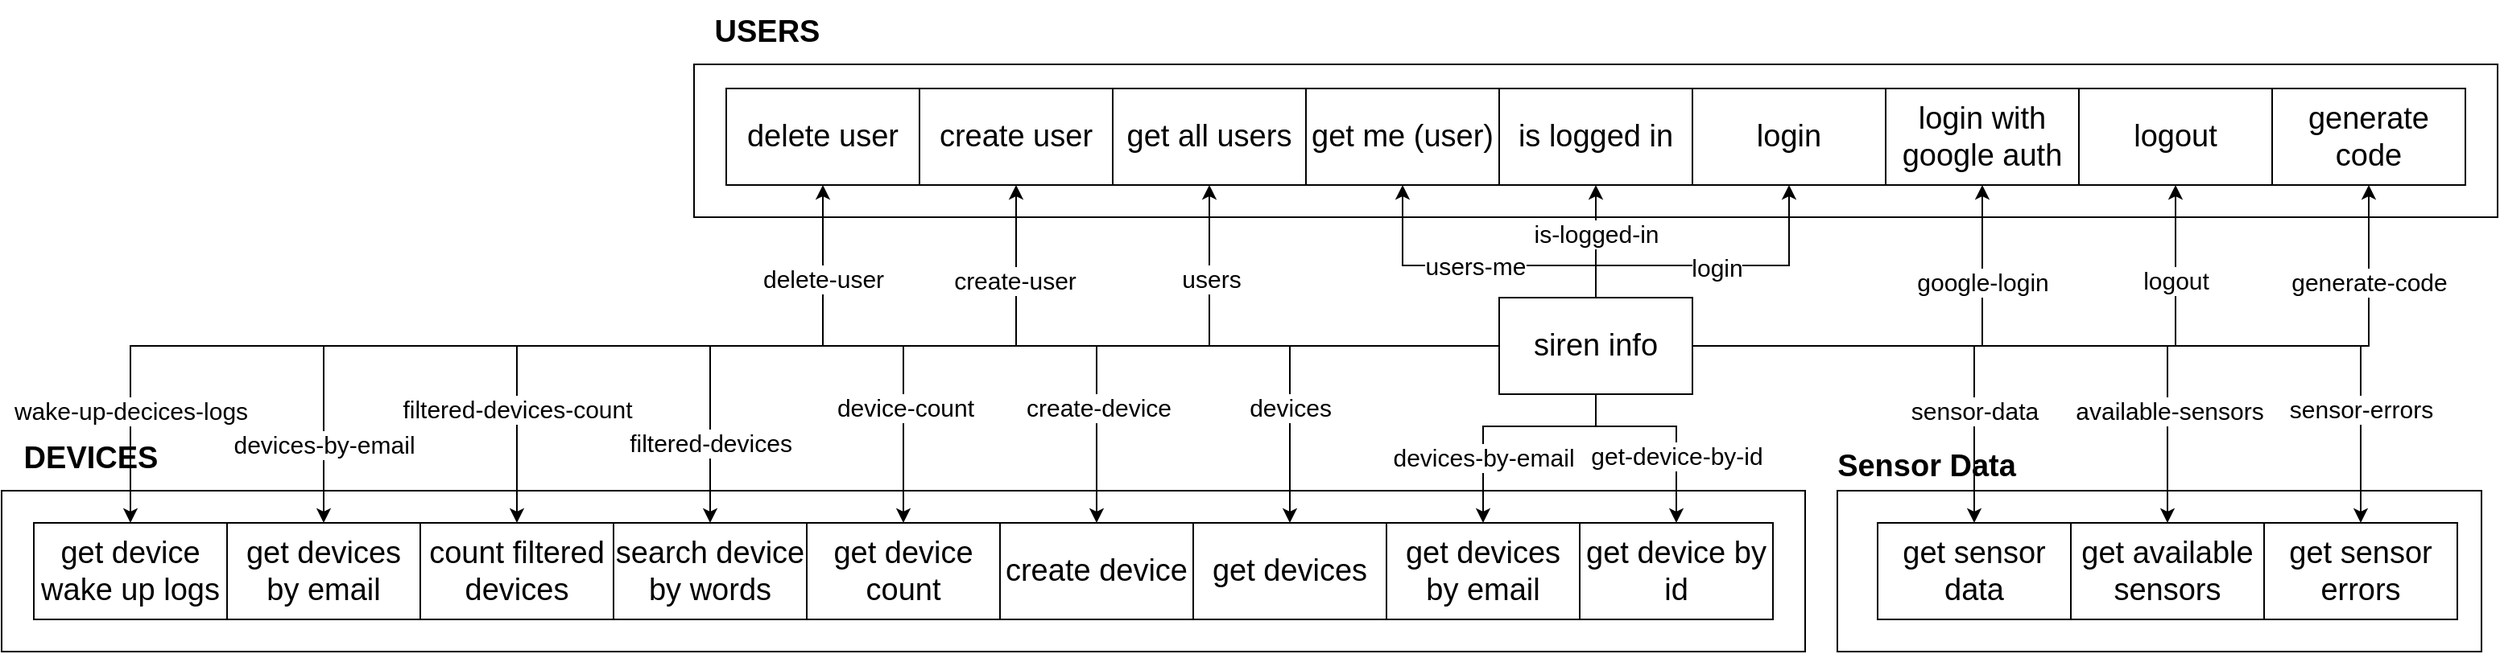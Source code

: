 <mxfile version="21.2.8" type="device">
  <diagram name="Página-1" id="ihRKPk6wsEc9u6PAwq4E">
    <mxGraphModel dx="1877" dy="621" grid="1" gridSize="10" guides="1" tooltips="1" connect="1" arrows="1" fold="1" page="1" pageScale="1" pageWidth="827" pageHeight="1169" math="0" shadow="0">
      <root>
        <mxCell id="0" />
        <mxCell id="1" parent="0" />
        <mxCell id="hfXmcmda21k2ZTeSY7wa-4" value="" style="rounded=0;whiteSpace=wrap;html=1;" parent="1" vertex="1">
          <mxGeometry x="-260" y="65" width="1120" height="95" as="geometry" />
        </mxCell>
        <mxCell id="hfXmcmda21k2ZTeSY7wa-3" value="create user" style="rounded=0;whiteSpace=wrap;html=1;" parent="1" vertex="1">
          <mxGeometry x="-120" y="80" width="120" height="60" as="geometry" />
        </mxCell>
        <mxCell id="hfXmcmda21k2ZTeSY7wa-5" value="is logged in" style="rounded=0;whiteSpace=wrap;html=1;" parent="1" vertex="1">
          <mxGeometry x="240" y="80" width="120" height="60" as="geometry" />
        </mxCell>
        <mxCell id="hfXmcmda21k2ZTeSY7wa-6" value="login" style="rounded=0;whiteSpace=wrap;html=1;" parent="1" vertex="1">
          <mxGeometry x="360" y="80" width="120" height="60" as="geometry" />
        </mxCell>
        <mxCell id="hfXmcmda21k2ZTeSY7wa-7" value="logout" style="rounded=0;whiteSpace=wrap;html=1;" parent="1" vertex="1">
          <mxGeometry x="600" y="80" width="120" height="60" as="geometry" />
        </mxCell>
        <mxCell id="hfXmcmda21k2ZTeSY7wa-8" value="login with google auth" style="rounded=0;whiteSpace=wrap;html=1;" parent="1" vertex="1">
          <mxGeometry x="480" y="80" width="120" height="60" as="geometry" />
        </mxCell>
        <mxCell id="hfXmcmda21k2ZTeSY7wa-9" value="get all users" style="rounded=0;whiteSpace=wrap;html=1;" parent="1" vertex="1">
          <mxGeometry y="80" width="120" height="60" as="geometry" />
        </mxCell>
        <mxCell id="hfXmcmda21k2ZTeSY7wa-10" value="get me (user)" style="rounded=0;whiteSpace=wrap;html=1;" parent="1" vertex="1">
          <mxGeometry x="120" y="80" width="120" height="60" as="geometry" />
        </mxCell>
        <mxCell id="hfXmcmda21k2ZTeSY7wa-11" value="USERS" style="text;html=1;align=center;verticalAlign=middle;resizable=0;points=[];autosize=1;strokeColor=none;fillColor=none;fontStyle=1;fontSize=19;" parent="1" vertex="1">
          <mxGeometry x="-260" y="25" width="90" height="40" as="geometry" />
        </mxCell>
        <mxCell id="hfXmcmda21k2ZTeSY7wa-14" value="" style="rounded=0;whiteSpace=wrap;html=1;" parent="1" vertex="1">
          <mxGeometry x="-690" y="330" width="1120" height="100" as="geometry" />
        </mxCell>
        <mxCell id="hfXmcmda21k2ZTeSY7wa-15" value="DEVICES" style="text;html=1;align=center;verticalAlign=middle;resizable=0;points=[];autosize=1;strokeColor=none;fillColor=none;fontStyle=1;fontSize=19;" parent="1" vertex="1">
          <mxGeometry x="-690" y="290" width="110" height="40" as="geometry" />
        </mxCell>
        <mxCell id="hfXmcmda21k2ZTeSY7wa-18" value="create device" style="rounded=0;whiteSpace=wrap;html=1;" parent="1" vertex="1">
          <mxGeometry x="-70" y="350" width="120" height="60" as="geometry" />
        </mxCell>
        <mxCell id="hfXmcmda21k2ZTeSY7wa-19" value="get devices" style="rounded=0;whiteSpace=wrap;html=1;" parent="1" vertex="1">
          <mxGeometry x="50" y="350" width="120" height="60" as="geometry" />
        </mxCell>
        <mxCell id="hfXmcmda21k2ZTeSY7wa-20" value="get device by id" style="rounded=0;whiteSpace=wrap;html=1;" parent="1" vertex="1">
          <mxGeometry x="290" y="350" width="120" height="60" as="geometry" />
        </mxCell>
        <mxCell id="hfXmcmda21k2ZTeSY7wa-21" value="get devices by email" style="rounded=0;whiteSpace=wrap;html=1;" parent="1" vertex="1">
          <mxGeometry x="170" y="350" width="120" height="60" as="geometry" />
        </mxCell>
        <mxCell id="hfXmcmda21k2ZTeSY7wa-22" value="" style="rounded=0;whiteSpace=wrap;html=1;" parent="1" vertex="1">
          <mxGeometry x="450" y="330" width="400" height="100" as="geometry" />
        </mxCell>
        <mxCell id="hfXmcmda21k2ZTeSY7wa-23" value="get sensor data" style="rounded=0;whiteSpace=wrap;html=1;fontSize=19;" parent="1" vertex="1">
          <mxGeometry x="475" y="350" width="120" height="60" as="geometry" />
        </mxCell>
        <mxCell id="Vw1UqFm9cznKuxNaIl5U-1" value="Sensor Data" style="text;html=1;align=center;verticalAlign=middle;resizable=0;points=[];autosize=1;strokeColor=none;fillColor=none;fontStyle=1;fontSize=19;" parent="1" vertex="1">
          <mxGeometry x="440" y="295" width="130" height="40" as="geometry" />
        </mxCell>
        <mxCell id="rDXWj_cJR0aAj1sVw6gb-5" value="create user" style="rounded=0;whiteSpace=wrap;html=1;fontSize=19;" parent="1" vertex="1">
          <mxGeometry x="-120" y="80" width="120" height="60" as="geometry" />
        </mxCell>
        <mxCell id="rDXWj_cJR0aAj1sVw6gb-6" value="create device" style="rounded=0;whiteSpace=wrap;html=1;fontSize=19;" parent="1" vertex="1">
          <mxGeometry x="-70" y="350" width="120" height="60" as="geometry" />
        </mxCell>
        <mxCell id="rDXWj_cJR0aAj1sVw6gb-7" value="get devices" style="rounded=0;whiteSpace=wrap;html=1;fontSize=19;" parent="1" vertex="1">
          <mxGeometry x="50" y="350" width="120" height="60" as="geometry" />
        </mxCell>
        <mxCell id="rDXWj_cJR0aAj1sVw6gb-8" value="get devices by email" style="rounded=0;whiteSpace=wrap;html=1;fontSize=19;" parent="1" vertex="1">
          <mxGeometry x="170" y="350" width="120" height="60" as="geometry" />
        </mxCell>
        <mxCell id="rDXWj_cJR0aAj1sVw6gb-9" value="get device by id" style="rounded=0;whiteSpace=wrap;html=1;fontSize=19;" parent="1" vertex="1">
          <mxGeometry x="290" y="350" width="120" height="60" as="geometry" />
        </mxCell>
        <mxCell id="rDXWj_cJR0aAj1sVw6gb-10" value="get all users" style="rounded=0;whiteSpace=wrap;html=1;fontSize=19;" parent="1" vertex="1">
          <mxGeometry y="80" width="120" height="60" as="geometry" />
        </mxCell>
        <mxCell id="rDXWj_cJR0aAj1sVw6gb-11" value="get me (user)" style="rounded=0;whiteSpace=wrap;html=1;fontSize=19;" parent="1" vertex="1">
          <mxGeometry x="120" y="80" width="120" height="60" as="geometry" />
        </mxCell>
        <mxCell id="_EqWxTcBGMxJejE03LgC-2" style="edgeStyle=orthogonalEdgeStyle;rounded=0;orthogonalLoop=1;jettySize=auto;html=1;" parent="1" source="rDXWj_cJR0aAj1sVw6gb-12" target="rDXWj_cJR0aAj1sVw6gb-5" edge="1">
          <mxGeometry relative="1" as="geometry" />
        </mxCell>
        <mxCell id="_EqWxTcBGMxJejE03LgC-52" value="create-user" style="edgeLabel;html=1;align=center;verticalAlign=middle;resizable=0;points=[];" parent="_EqWxTcBGMxJejE03LgC-2" vertex="1" connectable="0">
          <mxGeometry x="0.713" y="1" relative="1" as="geometry">
            <mxPoint y="1" as="offset" />
          </mxGeometry>
        </mxCell>
        <mxCell id="_EqWxTcBGMxJejE03LgC-62" value="create-user" style="edgeLabel;html=1;align=center;verticalAlign=middle;resizable=0;points=[];fontSize=15;" parent="_EqWxTcBGMxJejE03LgC-2" vertex="1" connectable="0">
          <mxGeometry x="0.713" y="1" relative="1" as="geometry">
            <mxPoint y="1" as="offset" />
          </mxGeometry>
        </mxCell>
        <mxCell id="_EqWxTcBGMxJejE03LgC-3" style="edgeStyle=orthogonalEdgeStyle;rounded=0;orthogonalLoop=1;jettySize=auto;html=1;" parent="1" source="rDXWj_cJR0aAj1sVw6gb-12" target="rDXWj_cJR0aAj1sVw6gb-10" edge="1">
          <mxGeometry relative="1" as="geometry" />
        </mxCell>
        <mxCell id="_EqWxTcBGMxJejE03LgC-51" value="users" style="edgeLabel;html=1;align=center;verticalAlign=middle;resizable=0;points=[];" parent="_EqWxTcBGMxJejE03LgC-3" vertex="1" connectable="0">
          <mxGeometry x="0.585" y="-1" relative="1" as="geometry">
            <mxPoint as="offset" />
          </mxGeometry>
        </mxCell>
        <mxCell id="_EqWxTcBGMxJejE03LgC-63" value="users" style="edgeLabel;html=1;align=center;verticalAlign=middle;resizable=0;points=[];fontSize=15;" parent="_EqWxTcBGMxJejE03LgC-3" vertex="1" connectable="0">
          <mxGeometry x="0.585" y="-1" relative="1" as="geometry">
            <mxPoint as="offset" />
          </mxGeometry>
        </mxCell>
        <mxCell id="_EqWxTcBGMxJejE03LgC-5" style="edgeStyle=orthogonalEdgeStyle;rounded=0;orthogonalLoop=1;jettySize=auto;html=1;" parent="1" source="rDXWj_cJR0aAj1sVw6gb-12" target="rDXWj_cJR0aAj1sVw6gb-6" edge="1">
          <mxGeometry relative="1" as="geometry" />
        </mxCell>
        <mxCell id="_EqWxTcBGMxJejE03LgC-22" value="create-device" style="edgeLabel;html=1;align=center;verticalAlign=middle;resizable=0;points=[];" parent="_EqWxTcBGMxJejE03LgC-5" vertex="1" connectable="0">
          <mxGeometry x="0.596" y="1" relative="1" as="geometry">
            <mxPoint as="offset" />
          </mxGeometry>
        </mxCell>
        <mxCell id="_EqWxTcBGMxJejE03LgC-76" value="create-device" style="edgeLabel;html=1;align=center;verticalAlign=middle;resizable=0;points=[];fontSize=15;" parent="_EqWxTcBGMxJejE03LgC-5" vertex="1" connectable="0">
          <mxGeometry x="0.596" y="1" relative="1" as="geometry">
            <mxPoint as="offset" />
          </mxGeometry>
        </mxCell>
        <mxCell id="_EqWxTcBGMxJejE03LgC-6" style="edgeStyle=orthogonalEdgeStyle;rounded=0;orthogonalLoop=1;jettySize=auto;html=1;" parent="1" source="rDXWj_cJR0aAj1sVw6gb-12" target="rDXWj_cJR0aAj1sVw6gb-7" edge="1">
          <mxGeometry relative="1" as="geometry" />
        </mxCell>
        <mxCell id="_EqWxTcBGMxJejE03LgC-26" value="devices" style="edgeLabel;html=1;align=center;verticalAlign=middle;resizable=0;points=[];" parent="_EqWxTcBGMxJejE03LgC-6" vertex="1" connectable="0">
          <mxGeometry x="0.599" relative="1" as="geometry">
            <mxPoint y="-24" as="offset" />
          </mxGeometry>
        </mxCell>
        <mxCell id="_EqWxTcBGMxJejE03LgC-75" value="devices" style="edgeLabel;html=1;align=center;verticalAlign=middle;resizable=0;points=[];fontSize=15;" parent="_EqWxTcBGMxJejE03LgC-6" vertex="1" connectable="0">
          <mxGeometry x="0.599" relative="1" as="geometry">
            <mxPoint y="-24" as="offset" />
          </mxGeometry>
        </mxCell>
        <mxCell id="_EqWxTcBGMxJejE03LgC-7" style="edgeStyle=orthogonalEdgeStyle;rounded=0;orthogonalLoop=1;jettySize=auto;html=1;" parent="1" source="rDXWj_cJR0aAj1sVw6gb-12" target="rDXWj_cJR0aAj1sVw6gb-8" edge="1">
          <mxGeometry relative="1" as="geometry">
            <Array as="points">
              <mxPoint x="300" y="290" />
              <mxPoint x="230" y="290" />
            </Array>
          </mxGeometry>
        </mxCell>
        <mxCell id="_EqWxTcBGMxJejE03LgC-44" value="devices-by-email" style="edgeLabel;html=1;align=center;verticalAlign=middle;resizable=0;points=[];" parent="_EqWxTcBGMxJejE03LgC-7" vertex="1" connectable="0">
          <mxGeometry x="0.444" relative="1" as="geometry">
            <mxPoint as="offset" />
          </mxGeometry>
        </mxCell>
        <mxCell id="_EqWxTcBGMxJejE03LgC-74" value="devices-by-email" style="edgeLabel;html=1;align=center;verticalAlign=middle;resizable=0;points=[];fontSize=15;" parent="_EqWxTcBGMxJejE03LgC-7" vertex="1" connectable="0">
          <mxGeometry x="0.444" relative="1" as="geometry">
            <mxPoint as="offset" />
          </mxGeometry>
        </mxCell>
        <mxCell id="_EqWxTcBGMxJejE03LgC-8" style="edgeStyle=orthogonalEdgeStyle;rounded=0;orthogonalLoop=1;jettySize=auto;html=1;" parent="1" source="rDXWj_cJR0aAj1sVw6gb-12" target="rDXWj_cJR0aAj1sVw6gb-9" edge="1">
          <mxGeometry relative="1" as="geometry">
            <Array as="points">
              <mxPoint x="300" y="290" />
              <mxPoint x="350" y="290" />
            </Array>
          </mxGeometry>
        </mxCell>
        <mxCell id="_EqWxTcBGMxJejE03LgC-23" value="get-device-by-id" style="edgeLabel;html=1;align=center;verticalAlign=middle;resizable=0;points=[];" parent="_EqWxTcBGMxJejE03LgC-8" vertex="1" connectable="0">
          <mxGeometry x="0.354" relative="1" as="geometry">
            <mxPoint as="offset" />
          </mxGeometry>
        </mxCell>
        <mxCell id="_EqWxTcBGMxJejE03LgC-73" value="get-device-by-id" style="edgeLabel;html=1;align=center;verticalAlign=middle;resizable=0;points=[];fontSize=15;" parent="_EqWxTcBGMxJejE03LgC-8" vertex="1" connectable="0">
          <mxGeometry x="0.354" relative="1" as="geometry">
            <mxPoint as="offset" />
          </mxGeometry>
        </mxCell>
        <mxCell id="_EqWxTcBGMxJejE03LgC-9" style="edgeStyle=orthogonalEdgeStyle;rounded=0;orthogonalLoop=1;jettySize=auto;html=1;" parent="1" source="rDXWj_cJR0aAj1sVw6gb-12" target="hfXmcmda21k2ZTeSY7wa-23" edge="1">
          <mxGeometry relative="1" as="geometry" />
        </mxCell>
        <mxCell id="_EqWxTcBGMxJejE03LgC-28" value="sensor-data" style="edgeLabel;html=1;align=center;verticalAlign=middle;resizable=0;points=[];" parent="_EqWxTcBGMxJejE03LgC-9" vertex="1" connectable="0">
          <mxGeometry x="0.719" y="1" relative="1" as="geometry">
            <mxPoint x="-1" y="-30" as="offset" />
          </mxGeometry>
        </mxCell>
        <mxCell id="_EqWxTcBGMxJejE03LgC-72" value="sensor-data" style="edgeLabel;html=1;align=center;verticalAlign=middle;resizable=0;points=[];fontSize=15;" parent="_EqWxTcBGMxJejE03LgC-9" vertex="1" connectable="0">
          <mxGeometry x="0.719" y="1" relative="1" as="geometry">
            <mxPoint x="-1" y="-30" as="offset" />
          </mxGeometry>
        </mxCell>
        <mxCell id="_EqWxTcBGMxJejE03LgC-11" style="edgeStyle=orthogonalEdgeStyle;rounded=0;orthogonalLoop=1;jettySize=auto;html=1;" parent="1" source="rDXWj_cJR0aAj1sVw6gb-12" target="rDXWj_cJR0aAj1sVw6gb-11" edge="1">
          <mxGeometry relative="1" as="geometry">
            <Array as="points">
              <mxPoint x="300" y="190" />
              <mxPoint x="180" y="190" />
            </Array>
          </mxGeometry>
        </mxCell>
        <mxCell id="_EqWxTcBGMxJejE03LgC-21" value="users-me" style="edgeLabel;html=1;align=center;verticalAlign=middle;resizable=0;points=[];" parent="_EqWxTcBGMxJejE03LgC-11" vertex="1" connectable="0">
          <mxGeometry x="0.001" relative="1" as="geometry">
            <mxPoint as="offset" />
          </mxGeometry>
        </mxCell>
        <mxCell id="_EqWxTcBGMxJejE03LgC-64" value="users-me" style="edgeLabel;html=1;align=center;verticalAlign=middle;resizable=0;points=[];fontSize=15;" parent="_EqWxTcBGMxJejE03LgC-11" vertex="1" connectable="0">
          <mxGeometry x="0.001" relative="1" as="geometry">
            <mxPoint as="offset" />
          </mxGeometry>
        </mxCell>
        <mxCell id="_EqWxTcBGMxJejE03LgC-12" style="edgeStyle=orthogonalEdgeStyle;rounded=0;orthogonalLoop=1;jettySize=auto;html=1;" parent="1" source="rDXWj_cJR0aAj1sVw6gb-12" target="rDXWj_cJR0aAj1sVw6gb-13" edge="1">
          <mxGeometry relative="1" as="geometry">
            <Array as="points">
              <mxPoint x="300" y="180" />
              <mxPoint x="300" y="180" />
            </Array>
          </mxGeometry>
        </mxCell>
        <mxCell id="_EqWxTcBGMxJejE03LgC-20" value="is-logged-in" style="edgeLabel;html=1;align=center;verticalAlign=middle;resizable=0;points=[];" parent="_EqWxTcBGMxJejE03LgC-12" vertex="1" connectable="0">
          <mxGeometry x="0.169" y="-1" relative="1" as="geometry">
            <mxPoint x="-1" y="1" as="offset" />
          </mxGeometry>
        </mxCell>
        <mxCell id="_EqWxTcBGMxJejE03LgC-65" value="is-logged-in" style="edgeLabel;html=1;align=center;verticalAlign=middle;resizable=0;points=[];fontSize=15;" parent="_EqWxTcBGMxJejE03LgC-12" vertex="1" connectable="0">
          <mxGeometry x="0.169" y="-1" relative="1" as="geometry">
            <mxPoint x="-1" y="1" as="offset" />
          </mxGeometry>
        </mxCell>
        <mxCell id="_EqWxTcBGMxJejE03LgC-13" style="edgeStyle=orthogonalEdgeStyle;rounded=0;orthogonalLoop=1;jettySize=auto;html=1;" parent="1" source="rDXWj_cJR0aAj1sVw6gb-12" target="rDXWj_cJR0aAj1sVw6gb-14" edge="1">
          <mxGeometry relative="1" as="geometry">
            <Array as="points">
              <mxPoint x="300" y="190" />
              <mxPoint x="420" y="190" />
            </Array>
          </mxGeometry>
        </mxCell>
        <mxCell id="_EqWxTcBGMxJejE03LgC-19" value="login" style="edgeLabel;html=1;align=center;verticalAlign=middle;resizable=0;points=[];" parent="_EqWxTcBGMxJejE03LgC-13" vertex="1" connectable="0">
          <mxGeometry x="-0.09" y="-1" relative="1" as="geometry">
            <mxPoint x="8" as="offset" />
          </mxGeometry>
        </mxCell>
        <mxCell id="_EqWxTcBGMxJejE03LgC-66" value="login" style="edgeLabel;html=1;align=center;verticalAlign=middle;resizable=0;points=[];fontSize=15;" parent="_EqWxTcBGMxJejE03LgC-13" vertex="1" connectable="0">
          <mxGeometry x="-0.09" y="-1" relative="1" as="geometry">
            <mxPoint x="8" as="offset" />
          </mxGeometry>
        </mxCell>
        <mxCell id="_EqWxTcBGMxJejE03LgC-14" style="edgeStyle=orthogonalEdgeStyle;rounded=0;orthogonalLoop=1;jettySize=auto;html=1;" parent="1" source="rDXWj_cJR0aAj1sVw6gb-12" target="rDXWj_cJR0aAj1sVw6gb-15" edge="1">
          <mxGeometry relative="1" as="geometry" />
        </mxCell>
        <mxCell id="_EqWxTcBGMxJejE03LgC-18" value="google-login" style="edgeLabel;html=1;align=center;verticalAlign=middle;resizable=0;points=[];" parent="_EqWxTcBGMxJejE03LgC-14" vertex="1" connectable="0">
          <mxGeometry x="0.591" relative="1" as="geometry">
            <mxPoint y="2" as="offset" />
          </mxGeometry>
        </mxCell>
        <mxCell id="_EqWxTcBGMxJejE03LgC-67" value="google-login" style="edgeLabel;html=1;align=center;verticalAlign=middle;resizable=0;points=[];fontSize=15;" parent="_EqWxTcBGMxJejE03LgC-14" vertex="1" connectable="0">
          <mxGeometry x="0.591" relative="1" as="geometry">
            <mxPoint y="2" as="offset" />
          </mxGeometry>
        </mxCell>
        <mxCell id="_EqWxTcBGMxJejE03LgC-15" style="edgeStyle=orthogonalEdgeStyle;rounded=0;orthogonalLoop=1;jettySize=auto;html=1;" parent="1" source="rDXWj_cJR0aAj1sVw6gb-12" target="rDXWj_cJR0aAj1sVw6gb-16" edge="1">
          <mxGeometry relative="1" as="geometry" />
        </mxCell>
        <mxCell id="_EqWxTcBGMxJejE03LgC-17" value="logout" style="edgeLabel;html=1;align=center;verticalAlign=middle;resizable=0;points=[];" parent="_EqWxTcBGMxJejE03LgC-15" vertex="1" connectable="0">
          <mxGeometry x="0.725" relative="1" as="geometry">
            <mxPoint y="4" as="offset" />
          </mxGeometry>
        </mxCell>
        <mxCell id="_EqWxTcBGMxJejE03LgC-68" value="logout" style="edgeLabel;html=1;align=center;verticalAlign=middle;resizable=0;points=[];fontSize=15;" parent="_EqWxTcBGMxJejE03LgC-15" vertex="1" connectable="0">
          <mxGeometry x="0.725" relative="1" as="geometry">
            <mxPoint y="4" as="offset" />
          </mxGeometry>
        </mxCell>
        <mxCell id="_EqWxTcBGMxJejE03LgC-30" style="edgeStyle=orthogonalEdgeStyle;rounded=0;orthogonalLoop=1;jettySize=auto;html=1;" parent="1" source="rDXWj_cJR0aAj1sVw6gb-12" target="_EqWxTcBGMxJejE03LgC-29" edge="1">
          <mxGeometry relative="1" as="geometry" />
        </mxCell>
        <mxCell id="_EqWxTcBGMxJejE03LgC-69" value="generate-code" style="edgeLabel;html=1;align=center;verticalAlign=middle;resizable=0;points=[];fontSize=15;" parent="_EqWxTcBGMxJejE03LgC-30" vertex="1" connectable="0">
          <mxGeometry x="0.779" relative="1" as="geometry">
            <mxPoint y="2" as="offset" />
          </mxGeometry>
        </mxCell>
        <mxCell id="_EqWxTcBGMxJejE03LgC-33" style="edgeStyle=orthogonalEdgeStyle;rounded=0;orthogonalLoop=1;jettySize=auto;html=1;" parent="1" source="rDXWj_cJR0aAj1sVw6gb-12" target="_EqWxTcBGMxJejE03LgC-32" edge="1">
          <mxGeometry relative="1" as="geometry" />
        </mxCell>
        <mxCell id="_EqWxTcBGMxJejE03LgC-34" value="device-count" style="edgeLabel;html=1;align=center;verticalAlign=middle;resizable=0;points=[];" parent="_EqWxTcBGMxJejE03LgC-33" vertex="1" connectable="0">
          <mxGeometry x="0.698" y="1" relative="1" as="geometry">
            <mxPoint as="offset" />
          </mxGeometry>
        </mxCell>
        <mxCell id="_EqWxTcBGMxJejE03LgC-77" value="device-count" style="edgeLabel;html=1;align=center;verticalAlign=middle;resizable=0;points=[];fontSize=15;" parent="_EqWxTcBGMxJejE03LgC-33" vertex="1" connectable="0">
          <mxGeometry x="0.698" y="1" relative="1" as="geometry">
            <mxPoint as="offset" />
          </mxGeometry>
        </mxCell>
        <mxCell id="_EqWxTcBGMxJejE03LgC-37" style="edgeStyle=orthogonalEdgeStyle;rounded=0;orthogonalLoop=1;jettySize=auto;html=1;" parent="1" source="rDXWj_cJR0aAj1sVw6gb-12" target="_EqWxTcBGMxJejE03LgC-36" edge="1">
          <mxGeometry relative="1" as="geometry" />
        </mxCell>
        <mxCell id="_EqWxTcBGMxJejE03LgC-38" value="filtered-devices-count" style="edgeLabel;html=1;align=center;verticalAlign=middle;resizable=0;points=[];" parent="_EqWxTcBGMxJejE03LgC-37" vertex="1" connectable="0">
          <mxGeometry x="0.782" y="-4" relative="1" as="geometry">
            <mxPoint x="4" y="7" as="offset" />
          </mxGeometry>
        </mxCell>
        <mxCell id="_EqWxTcBGMxJejE03LgC-79" value="filtered-devices-count" style="edgeLabel;html=1;align=center;verticalAlign=middle;resizable=0;points=[];fontSize=15;" parent="_EqWxTcBGMxJejE03LgC-37" vertex="1" connectable="0">
          <mxGeometry x="0.782" y="-4" relative="1" as="geometry">
            <mxPoint x="4" y="7" as="offset" />
          </mxGeometry>
        </mxCell>
        <mxCell id="_EqWxTcBGMxJejE03LgC-40" style="edgeStyle=orthogonalEdgeStyle;rounded=0;orthogonalLoop=1;jettySize=auto;html=1;" parent="1" source="rDXWj_cJR0aAj1sVw6gb-12" target="_EqWxTcBGMxJejE03LgC-39" edge="1">
          <mxGeometry relative="1" as="geometry" />
        </mxCell>
        <mxCell id="_EqWxTcBGMxJejE03LgC-56" value="devices-by-email" style="edgeLabel;html=1;align=center;verticalAlign=middle;resizable=0;points=[];fontSize=15;" parent="_EqWxTcBGMxJejE03LgC-40" vertex="1" connectable="0">
          <mxGeometry x="0.83" y="-3" relative="1" as="geometry">
            <mxPoint x="3" y="22" as="offset" />
          </mxGeometry>
        </mxCell>
        <mxCell id="_EqWxTcBGMxJejE03LgC-42" style="edgeStyle=orthogonalEdgeStyle;rounded=0;orthogonalLoop=1;jettySize=auto;html=1;" parent="1" source="rDXWj_cJR0aAj1sVw6gb-12" target="_EqWxTcBGMxJejE03LgC-35" edge="1">
          <mxGeometry relative="1" as="geometry" />
        </mxCell>
        <mxCell id="_EqWxTcBGMxJejE03LgC-78" value="filtered-devices" style="edgeLabel;html=1;align=center;verticalAlign=middle;resizable=0;points=[];fontSize=15;" parent="_EqWxTcBGMxJejE03LgC-42" vertex="1" connectable="0">
          <mxGeometry x="0.783" y="-3" relative="1" as="geometry">
            <mxPoint x="3" y="15" as="offset" />
          </mxGeometry>
        </mxCell>
        <mxCell id="_EqWxTcBGMxJejE03LgC-46" style="edgeStyle=orthogonalEdgeStyle;rounded=0;orthogonalLoop=1;jettySize=auto;html=1;" parent="1" source="rDXWj_cJR0aAj1sVw6gb-12" target="_EqWxTcBGMxJejE03LgC-45" edge="1">
          <mxGeometry relative="1" as="geometry" />
        </mxCell>
        <mxCell id="_EqWxTcBGMxJejE03LgC-47" value="available-sensors" style="edgeLabel;html=1;align=center;verticalAlign=middle;resizable=0;points=[];" parent="_EqWxTcBGMxJejE03LgC-46" vertex="1" connectable="0">
          <mxGeometry x="0.685" y="1" relative="1" as="geometry">
            <mxPoint y="-6" as="offset" />
          </mxGeometry>
        </mxCell>
        <mxCell id="_EqWxTcBGMxJejE03LgC-71" value="available-sensors" style="edgeLabel;html=1;align=center;verticalAlign=middle;resizable=0;points=[];fontSize=15;" parent="_EqWxTcBGMxJejE03LgC-46" vertex="1" connectable="0">
          <mxGeometry x="0.685" y="1" relative="1" as="geometry">
            <mxPoint y="-6" as="offset" />
          </mxGeometry>
        </mxCell>
        <mxCell id="_EqWxTcBGMxJejE03LgC-49" style="edgeStyle=orthogonalEdgeStyle;rounded=0;orthogonalLoop=1;jettySize=auto;html=1;" parent="1" source="rDXWj_cJR0aAj1sVw6gb-12" target="_EqWxTcBGMxJejE03LgC-48" edge="1">
          <mxGeometry relative="1" as="geometry" />
        </mxCell>
        <mxCell id="_EqWxTcBGMxJejE03LgC-50" value="sensor-errors" style="edgeLabel;html=1;align=center;verticalAlign=middle;resizable=0;points=[];" parent="_EqWxTcBGMxJejE03LgC-49" vertex="1" connectable="0">
          <mxGeometry x="0.748" relative="1" as="geometry">
            <mxPoint y="-5" as="offset" />
          </mxGeometry>
        </mxCell>
        <mxCell id="_EqWxTcBGMxJejE03LgC-70" value="sensor-errors" style="edgeLabel;html=1;align=center;verticalAlign=middle;resizable=0;points=[];fontSize=15;" parent="_EqWxTcBGMxJejE03LgC-49" vertex="1" connectable="0">
          <mxGeometry x="0.748" relative="1" as="geometry">
            <mxPoint y="-5" as="offset" />
          </mxGeometry>
        </mxCell>
        <mxCell id="_EqWxTcBGMxJejE03LgC-55" style="edgeStyle=orthogonalEdgeStyle;rounded=0;orthogonalLoop=1;jettySize=auto;html=1;" parent="1" source="rDXWj_cJR0aAj1sVw6gb-12" target="_EqWxTcBGMxJejE03LgC-41" edge="1">
          <mxGeometry relative="1" as="geometry" />
        </mxCell>
        <mxCell id="_EqWxTcBGMxJejE03LgC-57" value="wake-up-decices-logs" style="edgeLabel;html=1;align=center;verticalAlign=middle;resizable=0;points=[];fontSize=15;" parent="_EqWxTcBGMxJejE03LgC-55" vertex="1" connectable="0">
          <mxGeometry x="0.855" relative="1" as="geometry">
            <mxPoint y="-1" as="offset" />
          </mxGeometry>
        </mxCell>
        <mxCell id="_EqWxTcBGMxJejE03LgC-59" style="edgeStyle=orthogonalEdgeStyle;rounded=0;orthogonalLoop=1;jettySize=auto;html=1;" parent="1" source="rDXWj_cJR0aAj1sVw6gb-12" target="_EqWxTcBGMxJejE03LgC-58" edge="1">
          <mxGeometry relative="1" as="geometry" />
        </mxCell>
        <mxCell id="_EqWxTcBGMxJejE03LgC-60" value="delete-user" style="edgeLabel;html=1;align=center;verticalAlign=middle;resizable=0;points=[];fontSize=15;" parent="_EqWxTcBGMxJejE03LgC-59" vertex="1" connectable="0">
          <mxGeometry x="0.777" relative="1" as="geometry">
            <mxPoint as="offset" />
          </mxGeometry>
        </mxCell>
        <mxCell id="_EqWxTcBGMxJejE03LgC-61" value="delete-user" style="edgeLabel;html=1;align=center;verticalAlign=middle;resizable=0;points=[];fontSize=15;" parent="_EqWxTcBGMxJejE03LgC-59" vertex="1" connectable="0">
          <mxGeometry x="0.777" relative="1" as="geometry">
            <mxPoint as="offset" />
          </mxGeometry>
        </mxCell>
        <mxCell id="rDXWj_cJR0aAj1sVw6gb-12" value="siren info" style="rounded=0;whiteSpace=wrap;html=1;fontSize=19;" parent="1" vertex="1">
          <mxGeometry x="240" y="210" width="120" height="60" as="geometry" />
        </mxCell>
        <mxCell id="rDXWj_cJR0aAj1sVw6gb-13" value="is logged in" style="rounded=0;whiteSpace=wrap;html=1;fontSize=19;" parent="1" vertex="1">
          <mxGeometry x="240" y="80" width="120" height="60" as="geometry" />
        </mxCell>
        <mxCell id="rDXWj_cJR0aAj1sVw6gb-14" value="login" style="rounded=0;whiteSpace=wrap;html=1;fontSize=19;" parent="1" vertex="1">
          <mxGeometry x="360" y="80" width="120" height="60" as="geometry" />
        </mxCell>
        <mxCell id="rDXWj_cJR0aAj1sVw6gb-15" value="login with google auth" style="rounded=0;whiteSpace=wrap;html=1;fontSize=19;" parent="1" vertex="1">
          <mxGeometry x="480" y="80" width="120" height="60" as="geometry" />
        </mxCell>
        <mxCell id="rDXWj_cJR0aAj1sVw6gb-16" value="logout" style="rounded=0;whiteSpace=wrap;html=1;fontSize=19;" parent="1" vertex="1">
          <mxGeometry x="600" y="80" width="120" height="60" as="geometry" />
        </mxCell>
        <mxCell id="_EqWxTcBGMxJejE03LgC-29" value="generate code" style="rounded=0;whiteSpace=wrap;html=1;fontSize=19;" parent="1" vertex="1">
          <mxGeometry x="720" y="80" width="120" height="60" as="geometry" />
        </mxCell>
        <mxCell id="_EqWxTcBGMxJejE03LgC-32" value="get device count" style="rounded=0;whiteSpace=wrap;html=1;fontSize=19;" parent="1" vertex="1">
          <mxGeometry x="-190" y="350" width="120" height="60" as="geometry" />
        </mxCell>
        <mxCell id="_EqWxTcBGMxJejE03LgC-35" value="search device by words" style="rounded=0;whiteSpace=wrap;html=1;fontSize=19;" parent="1" vertex="1">
          <mxGeometry x="-310" y="350" width="120" height="60" as="geometry" />
        </mxCell>
        <mxCell id="_EqWxTcBGMxJejE03LgC-36" value="count filtered devices" style="rounded=0;whiteSpace=wrap;html=1;fontSize=19;" parent="1" vertex="1">
          <mxGeometry x="-430" y="350" width="120" height="60" as="geometry" />
        </mxCell>
        <mxCell id="_EqWxTcBGMxJejE03LgC-39" value="get devices by email" style="rounded=0;whiteSpace=wrap;html=1;fontSize=19;" parent="1" vertex="1">
          <mxGeometry x="-550" y="350" width="120" height="60" as="geometry" />
        </mxCell>
        <mxCell id="_EqWxTcBGMxJejE03LgC-41" value="get device wake up logs" style="rounded=0;whiteSpace=wrap;html=1;fontSize=19;" parent="1" vertex="1">
          <mxGeometry x="-670" y="350" width="120" height="60" as="geometry" />
        </mxCell>
        <mxCell id="_EqWxTcBGMxJejE03LgC-45" value="get available sensors" style="rounded=0;whiteSpace=wrap;html=1;fontSize=19;" parent="1" vertex="1">
          <mxGeometry x="595" y="350" width="120" height="60" as="geometry" />
        </mxCell>
        <mxCell id="_EqWxTcBGMxJejE03LgC-48" value="get sensor errors" style="rounded=0;whiteSpace=wrap;html=1;fontSize=19;" parent="1" vertex="1">
          <mxGeometry x="715" y="350" width="120" height="60" as="geometry" />
        </mxCell>
        <mxCell id="_EqWxTcBGMxJejE03LgC-58" value="delete user" style="rounded=0;whiteSpace=wrap;html=1;fontSize=19;" parent="1" vertex="1">
          <mxGeometry x="-240" y="80" width="120" height="60" as="geometry" />
        </mxCell>
      </root>
    </mxGraphModel>
  </diagram>
</mxfile>
